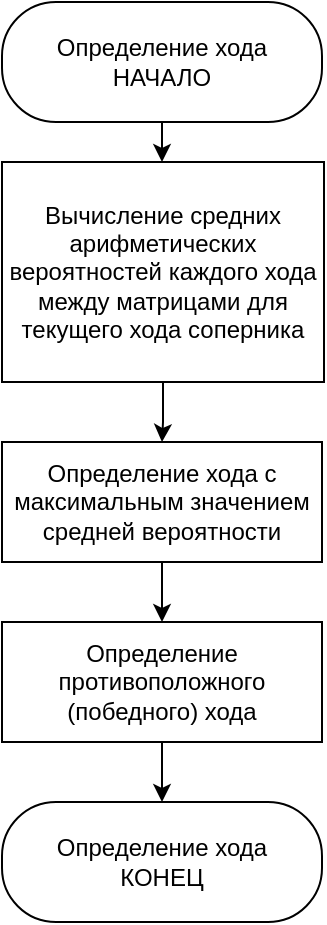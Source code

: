 <mxfile version="15.7.0" type="device"><diagram id="DRm_l0DJjHRtpZlmvH0a" name="Page-1"><mxGraphModel dx="1102" dy="614" grid="1" gridSize="10" guides="1" tooltips="1" connect="1" arrows="1" fold="1" page="1" pageScale="1" pageWidth="827" pageHeight="1169" math="0" shadow="0"><root><mxCell id="0"/><mxCell id="1" parent="0"/><mxCell id="ugG-XbtYOdh3hct7YiLn-3" value="" style="edgeStyle=orthogonalEdgeStyle;rounded=0;orthogonalLoop=1;jettySize=auto;html=1;" parent="1" source="ugG-XbtYOdh3hct7YiLn-1" target="ugG-XbtYOdh3hct7YiLn-2" edge="1"><mxGeometry relative="1" as="geometry"/></mxCell><mxCell id="ugG-XbtYOdh3hct7YiLn-1" value="Определение хода&lt;br&gt;&lt;div&gt;НАЧАЛО&lt;/div&gt;" style="rounded=1;whiteSpace=wrap;html=1;fillColor=default;strokeColor=default;fontColor=default;arcSize=45;absoluteArcSize=0;labelBackgroundColor=none;" parent="1" vertex="1"><mxGeometry x="119" y="40" width="160" height="60" as="geometry"/></mxCell><mxCell id="ugG-XbtYOdh3hct7YiLn-5" value="" style="edgeStyle=orthogonalEdgeStyle;rounded=0;orthogonalLoop=1;jettySize=auto;html=1;" parent="1" source="ugG-XbtYOdh3hct7YiLn-2" target="ugG-XbtYOdh3hct7YiLn-4" edge="1"><mxGeometry relative="1" as="geometry"/></mxCell><mxCell id="ugG-XbtYOdh3hct7YiLn-2" value="Вычисление средних арифметических вероятностей каждого хода между матрицами для текущего хода соперника" style="rounded=0;whiteSpace=wrap;html=1;" parent="1" vertex="1"><mxGeometry x="119" y="120" width="161" height="110" as="geometry"/></mxCell><mxCell id="ugG-XbtYOdh3hct7YiLn-7" value="" style="edgeStyle=orthogonalEdgeStyle;rounded=0;orthogonalLoop=1;jettySize=auto;html=1;" parent="1" source="ugG-XbtYOdh3hct7YiLn-4" target="ugG-XbtYOdh3hct7YiLn-6" edge="1"><mxGeometry relative="1" as="geometry"/></mxCell><mxCell id="ugG-XbtYOdh3hct7YiLn-4" value="Определение хода с максимальным значением средней вероятности" style="whiteSpace=wrap;html=1;rounded=0;" parent="1" vertex="1"><mxGeometry x="119" y="260" width="160" height="60" as="geometry"/></mxCell><mxCell id="ugG-XbtYOdh3hct7YiLn-9" value="" style="edgeStyle=orthogonalEdgeStyle;rounded=0;orthogonalLoop=1;jettySize=auto;html=1;" parent="1" source="ugG-XbtYOdh3hct7YiLn-6" target="ugG-XbtYOdh3hct7YiLn-8" edge="1"><mxGeometry relative="1" as="geometry"/></mxCell><mxCell id="ugG-XbtYOdh3hct7YiLn-6" value="Определение противоположного (победного) хода" style="whiteSpace=wrap;html=1;rounded=0;" parent="1" vertex="1"><mxGeometry x="119" y="350" width="160" height="60" as="geometry"/></mxCell><mxCell id="ugG-XbtYOdh3hct7YiLn-8" value="Определение хода&lt;br&gt;&lt;div&gt;КОНЕЦ&lt;br&gt;&lt;/div&gt;" style="rounded=1;whiteSpace=wrap;html=1;fillColor=default;strokeColor=default;fontColor=default;arcSize=45;absoluteArcSize=0;labelBackgroundColor=none;" parent="1" vertex="1"><mxGeometry x="119" y="440" width="160" height="60" as="geometry"/></mxCell></root></mxGraphModel></diagram></mxfile>